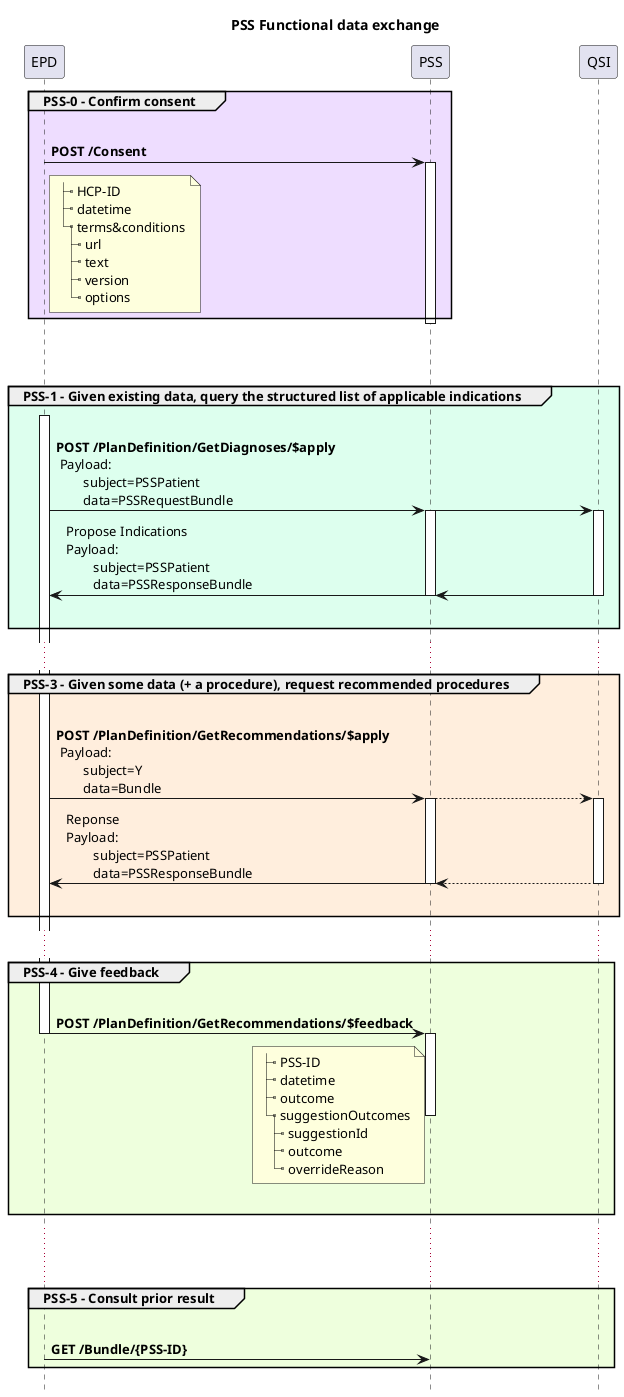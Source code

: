 @startuml
!pragma teoz true
Title PSS Functional data exchange
hide footbox

group #edf PSS-0 - Confirm consent
        EPD -> PSS : \n**POST /Consent**
        activate PSS
        note right of EPD
|_ HCP-ID
|_ datetime
|_ terms&conditions
  |_ url
  |_ text
  |_ version
  |_ options
        end note
        deactivate EPD
        deactivate PSS
end
|||
|||
group #DFE PSS-1 - Given existing data, query the structured list of applicable indications
        activate EPD
        EPD -> PSS : \n**POST /PlanDefinition/GetDiagnoses/$apply**\n Payload:\n        subject=PSSPatient\n        data=PSSRequestBundle
        & PSS -> QSI 
        & PSS -[hidden]-> QSI : "                                      "
        'PSS -> QSI : GET /indictions

        activate PSS
        activate QSI
        QSI -> PSS 
        & PSS -> EPD: Propose Indications \nPayload:\n        subject=PSSPatient\n        data=PSSResponseBundle
        deactivate PSS
        deactivate QSI
        |||
end

...
group #fed PSS-3 - Given some data (+ a procedure), request recommended procedures
        EPD -> PSS : \n**POST /PlanDefinition/GetRecommendations/$apply**\n Payload:\n        subject=Y\n        data=Bundle
        & PSS --> QSI 
        & PSS -[hidden]-> QSI : "                                      "

        activate PSS
        activate QSI
        QSI --> PSS 
        & PSS -> EPD: Reponse\nPayload:\n        subject=PSSPatient\n        data=PSSResponseBundle
        deactivate PSS
        deactivate QSI
        |||

end
...
group #efd PSS-4 - Give feedback
        EPD -> PSS : \n**POST /PlanDefinition/GetRecommendations/$feedback**
        note left of PSS
|_ PSS-ID
|_ datetime
|_ outcome
|_ suggestionOutcomes
  |_ suggestionId
  |_ outcome
  |_ overrideReason
        end note
        deactivate EPD
        activate PSS
        & PSS -[hidden]-> QSI : "                                      "
        deactivate PSS
        |||

end

...
...

group #efd PSS-5 - Consult prior result
        EPD -> PSS : \n**GET /Bundle/{PSS-ID}**
        & PSS -[hidden]-> QSI : "                                      "
'        activate EPD
end



@enduml

